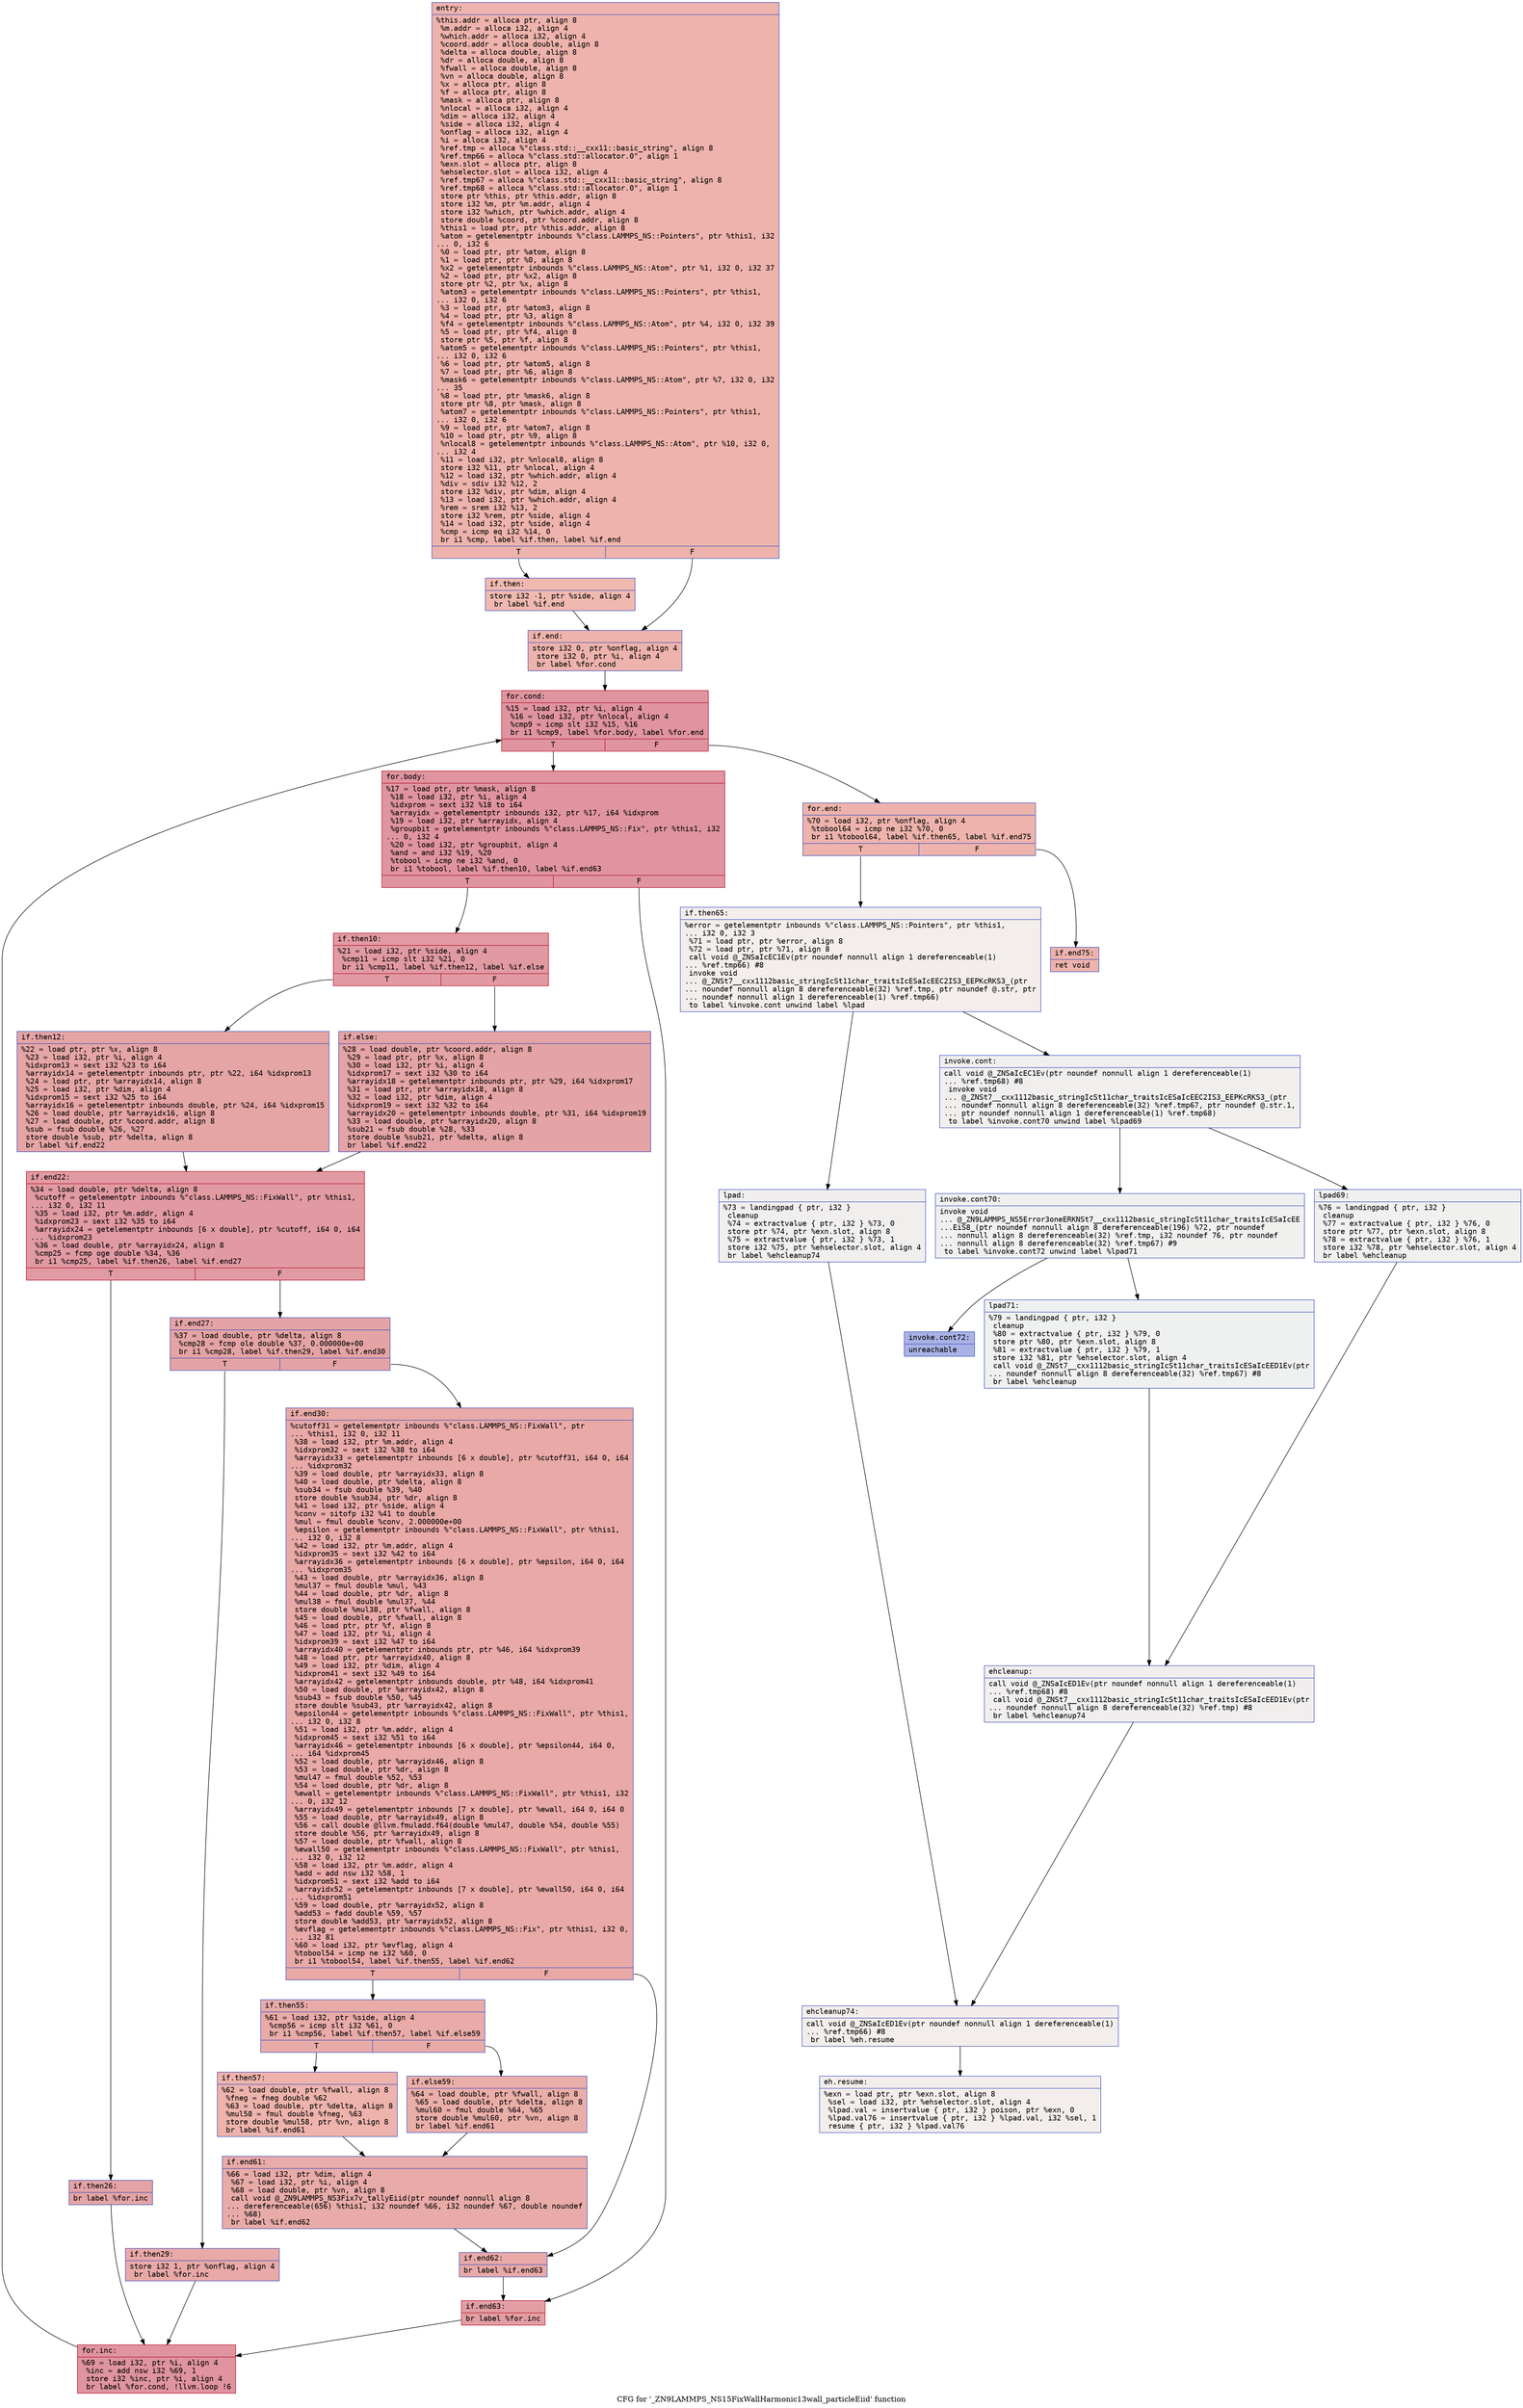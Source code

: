 digraph "CFG for '_ZN9LAMMPS_NS15FixWallHarmonic13wall_particleEiid' function" {
	label="CFG for '_ZN9LAMMPS_NS15FixWallHarmonic13wall_particleEiid' function";

	Node0x5636e6668b00 [shape=record,color="#3d50c3ff", style=filled, fillcolor="#d6524470" fontname="Courier",label="{entry:\l|  %this.addr = alloca ptr, align 8\l  %m.addr = alloca i32, align 4\l  %which.addr = alloca i32, align 4\l  %coord.addr = alloca double, align 8\l  %delta = alloca double, align 8\l  %dr = alloca double, align 8\l  %fwall = alloca double, align 8\l  %vn = alloca double, align 8\l  %x = alloca ptr, align 8\l  %f = alloca ptr, align 8\l  %mask = alloca ptr, align 8\l  %nlocal = alloca i32, align 4\l  %dim = alloca i32, align 4\l  %side = alloca i32, align 4\l  %onflag = alloca i32, align 4\l  %i = alloca i32, align 4\l  %ref.tmp = alloca %\"class.std::__cxx11::basic_string\", align 8\l  %ref.tmp66 = alloca %\"class.std::allocator.0\", align 1\l  %exn.slot = alloca ptr, align 8\l  %ehselector.slot = alloca i32, align 4\l  %ref.tmp67 = alloca %\"class.std::__cxx11::basic_string\", align 8\l  %ref.tmp68 = alloca %\"class.std::allocator.0\", align 1\l  store ptr %this, ptr %this.addr, align 8\l  store i32 %m, ptr %m.addr, align 4\l  store i32 %which, ptr %which.addr, align 4\l  store double %coord, ptr %coord.addr, align 8\l  %this1 = load ptr, ptr %this.addr, align 8\l  %atom = getelementptr inbounds %\"class.LAMMPS_NS::Pointers\", ptr %this1, i32\l... 0, i32 6\l  %0 = load ptr, ptr %atom, align 8\l  %1 = load ptr, ptr %0, align 8\l  %x2 = getelementptr inbounds %\"class.LAMMPS_NS::Atom\", ptr %1, i32 0, i32 37\l  %2 = load ptr, ptr %x2, align 8\l  store ptr %2, ptr %x, align 8\l  %atom3 = getelementptr inbounds %\"class.LAMMPS_NS::Pointers\", ptr %this1,\l... i32 0, i32 6\l  %3 = load ptr, ptr %atom3, align 8\l  %4 = load ptr, ptr %3, align 8\l  %f4 = getelementptr inbounds %\"class.LAMMPS_NS::Atom\", ptr %4, i32 0, i32 39\l  %5 = load ptr, ptr %f4, align 8\l  store ptr %5, ptr %f, align 8\l  %atom5 = getelementptr inbounds %\"class.LAMMPS_NS::Pointers\", ptr %this1,\l... i32 0, i32 6\l  %6 = load ptr, ptr %atom5, align 8\l  %7 = load ptr, ptr %6, align 8\l  %mask6 = getelementptr inbounds %\"class.LAMMPS_NS::Atom\", ptr %7, i32 0, i32\l... 35\l  %8 = load ptr, ptr %mask6, align 8\l  store ptr %8, ptr %mask, align 8\l  %atom7 = getelementptr inbounds %\"class.LAMMPS_NS::Pointers\", ptr %this1,\l... i32 0, i32 6\l  %9 = load ptr, ptr %atom7, align 8\l  %10 = load ptr, ptr %9, align 8\l  %nlocal8 = getelementptr inbounds %\"class.LAMMPS_NS::Atom\", ptr %10, i32 0,\l... i32 4\l  %11 = load i32, ptr %nlocal8, align 8\l  store i32 %11, ptr %nlocal, align 4\l  %12 = load i32, ptr %which.addr, align 4\l  %div = sdiv i32 %12, 2\l  store i32 %div, ptr %dim, align 4\l  %13 = load i32, ptr %which.addr, align 4\l  %rem = srem i32 %13, 2\l  store i32 %rem, ptr %side, align 4\l  %14 = load i32, ptr %side, align 4\l  %cmp = icmp eq i32 %14, 0\l  br i1 %cmp, label %if.then, label %if.end\l|{<s0>T|<s1>F}}"];
	Node0x5636e6668b00:s0 -> Node0x5636e666be10[tooltip="entry -> if.then\nProbability 37.50%" ];
	Node0x5636e6668b00:s1 -> Node0x5636e666be80[tooltip="entry -> if.end\nProbability 62.50%" ];
	Node0x5636e666be10 [shape=record,color="#3d50c3ff", style=filled, fillcolor="#de614d70" fontname="Courier",label="{if.then:\l|  store i32 -1, ptr %side, align 4\l  br label %if.end\l}"];
	Node0x5636e666be10 -> Node0x5636e666be80[tooltip="if.then -> if.end\nProbability 100.00%" ];
	Node0x5636e666be80 [shape=record,color="#3d50c3ff", style=filled, fillcolor="#d6524470" fontname="Courier",label="{if.end:\l|  store i32 0, ptr %onflag, align 4\l  store i32 0, ptr %i, align 4\l  br label %for.cond\l}"];
	Node0x5636e666be80 -> Node0x5636e666c280[tooltip="if.end -> for.cond\nProbability 100.00%" ];
	Node0x5636e666c280 [shape=record,color="#b70d28ff", style=filled, fillcolor="#b70d2870" fontname="Courier",label="{for.cond:\l|  %15 = load i32, ptr %i, align 4\l  %16 = load i32, ptr %nlocal, align 4\l  %cmp9 = icmp slt i32 %15, %16\l  br i1 %cmp9, label %for.body, label %for.end\l|{<s0>T|<s1>F}}"];
	Node0x5636e666c280:s0 -> Node0x5636e666c520[tooltip="for.cond -> for.body\nProbability 96.88%" ];
	Node0x5636e666c280:s1 -> Node0x5636e666c5a0[tooltip="for.cond -> for.end\nProbability 3.12%" ];
	Node0x5636e666c520 [shape=record,color="#b70d28ff", style=filled, fillcolor="#b70d2870" fontname="Courier",label="{for.body:\l|  %17 = load ptr, ptr %mask, align 8\l  %18 = load i32, ptr %i, align 4\l  %idxprom = sext i32 %18 to i64\l  %arrayidx = getelementptr inbounds i32, ptr %17, i64 %idxprom\l  %19 = load i32, ptr %arrayidx, align 4\l  %groupbit = getelementptr inbounds %\"class.LAMMPS_NS::Fix\", ptr %this1, i32\l... 0, i32 4\l  %20 = load i32, ptr %groupbit, align 4\l  %and = and i32 %19, %20\l  %tobool = icmp ne i32 %and, 0\l  br i1 %tobool, label %if.then10, label %if.end63\l|{<s0>T|<s1>F}}"];
	Node0x5636e666c520:s0 -> Node0x5636e666d290[tooltip="for.body -> if.then10\nProbability 62.50%" ];
	Node0x5636e666c520:s1 -> Node0x5636e666d310[tooltip="for.body -> if.end63\nProbability 37.50%" ];
	Node0x5636e666d290 [shape=record,color="#b70d28ff", style=filled, fillcolor="#bb1b2c70" fontname="Courier",label="{if.then10:\l|  %21 = load i32, ptr %side, align 4\l  %cmp11 = icmp slt i32 %21, 0\l  br i1 %cmp11, label %if.then12, label %if.else\l|{<s0>T|<s1>F}}"];
	Node0x5636e666d290:s0 -> Node0x5636e666d5d0[tooltip="if.then10 -> if.then12\nProbability 37.50%" ];
	Node0x5636e666d290:s1 -> Node0x5636e666d650[tooltip="if.then10 -> if.else\nProbability 62.50%" ];
	Node0x5636e666d5d0 [shape=record,color="#3d50c3ff", style=filled, fillcolor="#c5333470" fontname="Courier",label="{if.then12:\l|  %22 = load ptr, ptr %x, align 8\l  %23 = load i32, ptr %i, align 4\l  %idxprom13 = sext i32 %23 to i64\l  %arrayidx14 = getelementptr inbounds ptr, ptr %22, i64 %idxprom13\l  %24 = load ptr, ptr %arrayidx14, align 8\l  %25 = load i32, ptr %dim, align 4\l  %idxprom15 = sext i32 %25 to i64\l  %arrayidx16 = getelementptr inbounds double, ptr %24, i64 %idxprom15\l  %26 = load double, ptr %arrayidx16, align 8\l  %27 = load double, ptr %coord.addr, align 8\l  %sub = fsub double %26, %27\l  store double %sub, ptr %delta, align 8\l  br label %if.end22\l}"];
	Node0x5636e666d5d0 -> Node0x5636e666df00[tooltip="if.then12 -> if.end22\nProbability 100.00%" ];
	Node0x5636e666d650 [shape=record,color="#3d50c3ff", style=filled, fillcolor="#c32e3170" fontname="Courier",label="{if.else:\l|  %28 = load double, ptr %coord.addr, align 8\l  %29 = load ptr, ptr %x, align 8\l  %30 = load i32, ptr %i, align 4\l  %idxprom17 = sext i32 %30 to i64\l  %arrayidx18 = getelementptr inbounds ptr, ptr %29, i64 %idxprom17\l  %31 = load ptr, ptr %arrayidx18, align 8\l  %32 = load i32, ptr %dim, align 4\l  %idxprom19 = sext i32 %32 to i64\l  %arrayidx20 = getelementptr inbounds double, ptr %31, i64 %idxprom19\l  %33 = load double, ptr %arrayidx20, align 8\l  %sub21 = fsub double %28, %33\l  store double %sub21, ptr %delta, align 8\l  br label %if.end22\l}"];
	Node0x5636e666d650 -> Node0x5636e666df00[tooltip="if.else -> if.end22\nProbability 100.00%" ];
	Node0x5636e666df00 [shape=record,color="#b70d28ff", style=filled, fillcolor="#bb1b2c70" fontname="Courier",label="{if.end22:\l|  %34 = load double, ptr %delta, align 8\l  %cutoff = getelementptr inbounds %\"class.LAMMPS_NS::FixWall\", ptr %this1,\l... i32 0, i32 11\l  %35 = load i32, ptr %m.addr, align 4\l  %idxprom23 = sext i32 %35 to i64\l  %arrayidx24 = getelementptr inbounds [6 x double], ptr %cutoff, i64 0, i64\l... %idxprom23\l  %36 = load double, ptr %arrayidx24, align 8\l  %cmp25 = fcmp oge double %34, %36\l  br i1 %cmp25, label %if.then26, label %if.end27\l|{<s0>T|<s1>F}}"];
	Node0x5636e666df00:s0 -> Node0x5636e666ec90[tooltip="if.end22 -> if.then26\nProbability 50.00%" ];
	Node0x5636e666df00:s1 -> Node0x5636e666ed10[tooltip="if.end22 -> if.end27\nProbability 50.00%" ];
	Node0x5636e666ec90 [shape=record,color="#3d50c3ff", style=filled, fillcolor="#c32e3170" fontname="Courier",label="{if.then26:\l|  br label %for.inc\l}"];
	Node0x5636e666ec90 -> Node0x5636e666ee40[tooltip="if.then26 -> for.inc\nProbability 100.00%" ];
	Node0x5636e666ed10 [shape=record,color="#3d50c3ff", style=filled, fillcolor="#c32e3170" fontname="Courier",label="{if.end27:\l|  %37 = load double, ptr %delta, align 8\l  %cmp28 = fcmp ole double %37, 0.000000e+00\l  br i1 %cmp28, label %if.then29, label %if.end30\l|{<s0>T|<s1>F}}"];
	Node0x5636e666ed10:s0 -> Node0x5636e6669de0[tooltip="if.end27 -> if.then29\nProbability 50.00%" ];
	Node0x5636e666ed10:s1 -> Node0x5636e6669e60[tooltip="if.end27 -> if.end30\nProbability 50.00%" ];
	Node0x5636e6669de0 [shape=record,color="#3d50c3ff", style=filled, fillcolor="#ca3b3770" fontname="Courier",label="{if.then29:\l|  store i32 1, ptr %onflag, align 4\l  br label %for.inc\l}"];
	Node0x5636e6669de0 -> Node0x5636e666ee40[tooltip="if.then29 -> for.inc\nProbability 100.00%" ];
	Node0x5636e6669e60 [shape=record,color="#3d50c3ff", style=filled, fillcolor="#ca3b3770" fontname="Courier",label="{if.end30:\l|  %cutoff31 = getelementptr inbounds %\"class.LAMMPS_NS::FixWall\", ptr\l... %this1, i32 0, i32 11\l  %38 = load i32, ptr %m.addr, align 4\l  %idxprom32 = sext i32 %38 to i64\l  %arrayidx33 = getelementptr inbounds [6 x double], ptr %cutoff31, i64 0, i64\l... %idxprom32\l  %39 = load double, ptr %arrayidx33, align 8\l  %40 = load double, ptr %delta, align 8\l  %sub34 = fsub double %39, %40\l  store double %sub34, ptr %dr, align 8\l  %41 = load i32, ptr %side, align 4\l  %conv = sitofp i32 %41 to double\l  %mul = fmul double %conv, 2.000000e+00\l  %epsilon = getelementptr inbounds %\"class.LAMMPS_NS::FixWall\", ptr %this1,\l... i32 0, i32 8\l  %42 = load i32, ptr %m.addr, align 4\l  %idxprom35 = sext i32 %42 to i64\l  %arrayidx36 = getelementptr inbounds [6 x double], ptr %epsilon, i64 0, i64\l... %idxprom35\l  %43 = load double, ptr %arrayidx36, align 8\l  %mul37 = fmul double %mul, %43\l  %44 = load double, ptr %dr, align 8\l  %mul38 = fmul double %mul37, %44\l  store double %mul38, ptr %fwall, align 8\l  %45 = load double, ptr %fwall, align 8\l  %46 = load ptr, ptr %f, align 8\l  %47 = load i32, ptr %i, align 4\l  %idxprom39 = sext i32 %47 to i64\l  %arrayidx40 = getelementptr inbounds ptr, ptr %46, i64 %idxprom39\l  %48 = load ptr, ptr %arrayidx40, align 8\l  %49 = load i32, ptr %dim, align 4\l  %idxprom41 = sext i32 %49 to i64\l  %arrayidx42 = getelementptr inbounds double, ptr %48, i64 %idxprom41\l  %50 = load double, ptr %arrayidx42, align 8\l  %sub43 = fsub double %50, %45\l  store double %sub43, ptr %arrayidx42, align 8\l  %epsilon44 = getelementptr inbounds %\"class.LAMMPS_NS::FixWall\", ptr %this1,\l... i32 0, i32 8\l  %51 = load i32, ptr %m.addr, align 4\l  %idxprom45 = sext i32 %51 to i64\l  %arrayidx46 = getelementptr inbounds [6 x double], ptr %epsilon44, i64 0,\l... i64 %idxprom45\l  %52 = load double, ptr %arrayidx46, align 8\l  %53 = load double, ptr %dr, align 8\l  %mul47 = fmul double %52, %53\l  %54 = load double, ptr %dr, align 8\l  %ewall = getelementptr inbounds %\"class.LAMMPS_NS::FixWall\", ptr %this1, i32\l... 0, i32 12\l  %arrayidx49 = getelementptr inbounds [7 x double], ptr %ewall, i64 0, i64 0\l  %55 = load double, ptr %arrayidx49, align 8\l  %56 = call double @llvm.fmuladd.f64(double %mul47, double %54, double %55)\l  store double %56, ptr %arrayidx49, align 8\l  %57 = load double, ptr %fwall, align 8\l  %ewall50 = getelementptr inbounds %\"class.LAMMPS_NS::FixWall\", ptr %this1,\l... i32 0, i32 12\l  %58 = load i32, ptr %m.addr, align 4\l  %add = add nsw i32 %58, 1\l  %idxprom51 = sext i32 %add to i64\l  %arrayidx52 = getelementptr inbounds [7 x double], ptr %ewall50, i64 0, i64\l... %idxprom51\l  %59 = load double, ptr %arrayidx52, align 8\l  %add53 = fadd double %59, %57\l  store double %add53, ptr %arrayidx52, align 8\l  %evflag = getelementptr inbounds %\"class.LAMMPS_NS::Fix\", ptr %this1, i32 0,\l... i32 81\l  %60 = load i32, ptr %evflag, align 4\l  %tobool54 = icmp ne i32 %60, 0\l  br i1 %tobool54, label %if.then55, label %if.end62\l|{<s0>T|<s1>F}}"];
	Node0x5636e6669e60:s0 -> Node0x5636e6673990[tooltip="if.end30 -> if.then55\nProbability 62.50%" ];
	Node0x5636e6669e60:s1 -> Node0x5636e6673a10[tooltip="if.end30 -> if.end62\nProbability 37.50%" ];
	Node0x5636e6673990 [shape=record,color="#3d50c3ff", style=filled, fillcolor="#cc403a70" fontname="Courier",label="{if.then55:\l|  %61 = load i32, ptr %side, align 4\l  %cmp56 = icmp slt i32 %61, 0\l  br i1 %cmp56, label %if.then57, label %if.else59\l|{<s0>T|<s1>F}}"];
	Node0x5636e6673990:s0 -> Node0x5636e6673cd0[tooltip="if.then55 -> if.then57\nProbability 37.50%" ];
	Node0x5636e6673990:s1 -> Node0x5636e6673d50[tooltip="if.then55 -> if.else59\nProbability 62.50%" ];
	Node0x5636e6673cd0 [shape=record,color="#3d50c3ff", style=filled, fillcolor="#d6524470" fontname="Courier",label="{if.then57:\l|  %62 = load double, ptr %fwall, align 8\l  %fneg = fneg double %62\l  %63 = load double, ptr %delta, align 8\l  %mul58 = fmul double %fneg, %63\l  store double %mul58, ptr %vn, align 8\l  br label %if.end61\l}"];
	Node0x5636e6673cd0 -> Node0x5636e66741c0[tooltip="if.then57 -> if.end61\nProbability 100.00%" ];
	Node0x5636e6673d50 [shape=record,color="#3d50c3ff", style=filled, fillcolor="#d0473d70" fontname="Courier",label="{if.else59:\l|  %64 = load double, ptr %fwall, align 8\l  %65 = load double, ptr %delta, align 8\l  %mul60 = fmul double %64, %65\l  store double %mul60, ptr %vn, align 8\l  br label %if.end61\l}"];
	Node0x5636e6673d50 -> Node0x5636e66741c0[tooltip="if.else59 -> if.end61\nProbability 100.00%" ];
	Node0x5636e66741c0 [shape=record,color="#3d50c3ff", style=filled, fillcolor="#cc403a70" fontname="Courier",label="{if.end61:\l|  %66 = load i32, ptr %dim, align 4\l  %67 = load i32, ptr %i, align 4\l  %68 = load double, ptr %vn, align 8\l  call void @_ZN9LAMMPS_NS3Fix7v_tallyEiid(ptr noundef nonnull align 8\l... dereferenceable(656) %this1, i32 noundef %66, i32 noundef %67, double noundef\l... %68)\l  br label %if.end62\l}"];
	Node0x5636e66741c0 -> Node0x5636e6673a10[tooltip="if.end61 -> if.end62\nProbability 100.00%" ];
	Node0x5636e6673a10 [shape=record,color="#3d50c3ff", style=filled, fillcolor="#ca3b3770" fontname="Courier",label="{if.end62:\l|  br label %if.end63\l}"];
	Node0x5636e6673a10 -> Node0x5636e666d310[tooltip="if.end62 -> if.end63\nProbability 100.00%" ];
	Node0x5636e666d310 [shape=record,color="#b70d28ff", style=filled, fillcolor="#be242e70" fontname="Courier",label="{if.end63:\l|  br label %for.inc\l}"];
	Node0x5636e666d310 -> Node0x5636e666ee40[tooltip="if.end63 -> for.inc\nProbability 100.00%" ];
	Node0x5636e666ee40 [shape=record,color="#b70d28ff", style=filled, fillcolor="#b70d2870" fontname="Courier",label="{for.inc:\l|  %69 = load i32, ptr %i, align 4\l  %inc = add nsw i32 %69, 1\l  store i32 %inc, ptr %i, align 4\l  br label %for.cond, !llvm.loop !6\l}"];
	Node0x5636e666ee40 -> Node0x5636e666c280[tooltip="for.inc -> for.cond\nProbability 100.00%" ];
	Node0x5636e666c5a0 [shape=record,color="#3d50c3ff", style=filled, fillcolor="#d6524470" fontname="Courier",label="{for.end:\l|  %70 = load i32, ptr %onflag, align 4\l  %tobool64 = icmp ne i32 %70, 0\l  br i1 %tobool64, label %if.then65, label %if.end75\l|{<s0>T|<s1>F}}"];
	Node0x5636e666c5a0:s0 -> Node0x5636e66758c0[tooltip="for.end -> if.then65\nProbability 0.00%" ];
	Node0x5636e666c5a0:s1 -> Node0x5636e6675940[tooltip="for.end -> if.end75\nProbability 100.00%" ];
	Node0x5636e66758c0 [shape=record,color="#3d50c3ff", style=filled, fillcolor="#e5d8d170" fontname="Courier",label="{if.then65:\l|  %error = getelementptr inbounds %\"class.LAMMPS_NS::Pointers\", ptr %this1,\l... i32 0, i32 3\l  %71 = load ptr, ptr %error, align 8\l  %72 = load ptr, ptr %71, align 8\l  call void @_ZNSaIcEC1Ev(ptr noundef nonnull align 1 dereferenceable(1)\l... %ref.tmp66) #8\l  invoke void\l... @_ZNSt7__cxx1112basic_stringIcSt11char_traitsIcESaIcEEC2IS3_EEPKcRKS3_(ptr\l... noundef nonnull align 8 dereferenceable(32) %ref.tmp, ptr noundef @.str, ptr\l... noundef nonnull align 1 dereferenceable(1) %ref.tmp66)\l          to label %invoke.cont unwind label %lpad\l}"];
	Node0x5636e66758c0 -> Node0x5636e6675e60[tooltip="if.then65 -> invoke.cont\nProbability 50.00%" ];
	Node0x5636e66758c0 -> Node0x5636e6675f40[tooltip="if.then65 -> lpad\nProbability 50.00%" ];
	Node0x5636e6675e60 [shape=record,color="#3d50c3ff", style=filled, fillcolor="#e0dbd870" fontname="Courier",label="{invoke.cont:\l|  call void @_ZNSaIcEC1Ev(ptr noundef nonnull align 1 dereferenceable(1)\l... %ref.tmp68) #8\l  invoke void\l... @_ZNSt7__cxx1112basic_stringIcSt11char_traitsIcESaIcEEC2IS3_EEPKcRKS3_(ptr\l... noundef nonnull align 8 dereferenceable(32) %ref.tmp67, ptr noundef @.str.1,\l... ptr noundef nonnull align 1 dereferenceable(1) %ref.tmp68)\l          to label %invoke.cont70 unwind label %lpad69\l}"];
	Node0x5636e6675e60 -> Node0x5636e66762d0[tooltip="invoke.cont -> invoke.cont70\nProbability 50.00%" ];
	Node0x5636e6675e60 -> Node0x5636e6676320[tooltip="invoke.cont -> lpad69\nProbability 50.00%" ];
	Node0x5636e66762d0 [shape=record,color="#3d50c3ff", style=filled, fillcolor="#dedcdb70" fontname="Courier",label="{invoke.cont70:\l|  invoke void\l... @_ZN9LAMMPS_NS5Error3oneERKNSt7__cxx1112basic_stringIcSt11char_traitsIcESaIcEE\l...EiS8_(ptr noundef nonnull align 8 dereferenceable(196) %72, ptr noundef\l... nonnull align 8 dereferenceable(32) %ref.tmp, i32 noundef 76, ptr noundef\l... nonnull align 8 dereferenceable(32) %ref.tmp67) #9\l          to label %invoke.cont72 unwind label %lpad71\l}"];
	Node0x5636e66762d0 -> Node0x5636e6676280[tooltip="invoke.cont70 -> invoke.cont72\nProbability 0.00%" ];
	Node0x5636e66762d0 -> Node0x5636e6676580[tooltip="invoke.cont70 -> lpad71\nProbability 100.00%" ];
	Node0x5636e6676280 [shape=record,color="#3d50c3ff", style=filled, fillcolor="#3d50c370" fontname="Courier",label="{invoke.cont72:\l|  unreachable\l}"];
	Node0x5636e6675f40 [shape=record,color="#3d50c3ff", style=filled, fillcolor="#e0dbd870" fontname="Courier",label="{lpad:\l|  %73 = landingpad \{ ptr, i32 \}\l          cleanup\l  %74 = extractvalue \{ ptr, i32 \} %73, 0\l  store ptr %74, ptr %exn.slot, align 8\l  %75 = extractvalue \{ ptr, i32 \} %73, 1\l  store i32 %75, ptr %ehselector.slot, align 4\l  br label %ehcleanup74\l}"];
	Node0x5636e6675f40 -> Node0x5636e6676c20[tooltip="lpad -> ehcleanup74\nProbability 100.00%" ];
	Node0x5636e6676320 [shape=record,color="#3d50c3ff", style=filled, fillcolor="#dedcdb70" fontname="Courier",label="{lpad69:\l|  %76 = landingpad \{ ptr, i32 \}\l          cleanup\l  %77 = extractvalue \{ ptr, i32 \} %76, 0\l  store ptr %77, ptr %exn.slot, align 8\l  %78 = extractvalue \{ ptr, i32 \} %76, 1\l  store i32 %78, ptr %ehselector.slot, align 4\l  br label %ehcleanup\l}"];
	Node0x5636e6676320 -> Node0x5636e6676f70[tooltip="lpad69 -> ehcleanup\nProbability 100.00%" ];
	Node0x5636e6676580 [shape=record,color="#3d50c3ff", style=filled, fillcolor="#dbdcde70" fontname="Courier",label="{lpad71:\l|  %79 = landingpad \{ ptr, i32 \}\l          cleanup\l  %80 = extractvalue \{ ptr, i32 \} %79, 0\l  store ptr %80, ptr %exn.slot, align 8\l  %81 = extractvalue \{ ptr, i32 \} %79, 1\l  store i32 %81, ptr %ehselector.slot, align 4\l  call void @_ZNSt7__cxx1112basic_stringIcSt11char_traitsIcESaIcEED1Ev(ptr\l... noundef nonnull align 8 dereferenceable(32) %ref.tmp67) #8\l  br label %ehcleanup\l}"];
	Node0x5636e6676580 -> Node0x5636e6676f70[tooltip="lpad71 -> ehcleanup\nProbability 100.00%" ];
	Node0x5636e6676f70 [shape=record,color="#3d50c3ff", style=filled, fillcolor="#e0dbd870" fontname="Courier",label="{ehcleanup:\l|  call void @_ZNSaIcED1Ev(ptr noundef nonnull align 1 dereferenceable(1)\l... %ref.tmp68) #8\l  call void @_ZNSt7__cxx1112basic_stringIcSt11char_traitsIcESaIcEED1Ev(ptr\l... noundef nonnull align 8 dereferenceable(32) %ref.tmp) #8\l  br label %ehcleanup74\l}"];
	Node0x5636e6676f70 -> Node0x5636e6676c20[tooltip="ehcleanup -> ehcleanup74\nProbability 100.00%" ];
	Node0x5636e6676c20 [shape=record,color="#3d50c3ff", style=filled, fillcolor="#e5d8d170" fontname="Courier",label="{ehcleanup74:\l|  call void @_ZNSaIcED1Ev(ptr noundef nonnull align 1 dereferenceable(1)\l... %ref.tmp66) #8\l  br label %eh.resume\l}"];
	Node0x5636e6676c20 -> Node0x5636e66779d0[tooltip="ehcleanup74 -> eh.resume\nProbability 100.00%" ];
	Node0x5636e6675940 [shape=record,color="#3d50c3ff", style=filled, fillcolor="#d6524470" fontname="Courier",label="{if.end75:\l|  ret void\l}"];
	Node0x5636e66779d0 [shape=record,color="#3d50c3ff", style=filled, fillcolor="#e5d8d170" fontname="Courier",label="{eh.resume:\l|  %exn = load ptr, ptr %exn.slot, align 8\l  %sel = load i32, ptr %ehselector.slot, align 4\l  %lpad.val = insertvalue \{ ptr, i32 \} poison, ptr %exn, 0\l  %lpad.val76 = insertvalue \{ ptr, i32 \} %lpad.val, i32 %sel, 1\l  resume \{ ptr, i32 \} %lpad.val76\l}"];
}
